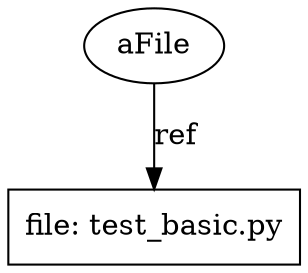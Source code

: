 digraph G {
    overlap=false;

    name3412608 [label="aFile", shape="ellipse"];
    file3391952 [label="file: test_basic.py", shape="box"];

    name3412608 -> file3391952 [label="ref"];

}
